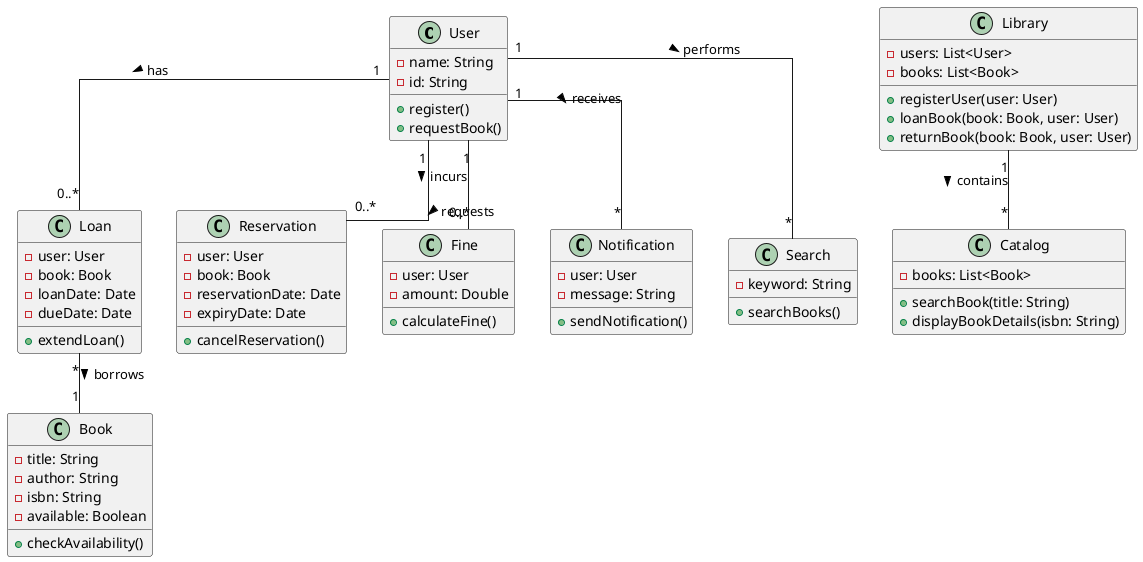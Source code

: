 @startuml
skinparam linetype ortho

class User {
    -name: String
    -id: String
    +register()
    +requestBook()
}

class Book {
    -title: String
    -author: String
    -isbn: String
    -available: Boolean
    +checkAvailability()
}

class Library {
    -users: List<User>
    -books: List<Book>
    +registerUser(user: User)
    +loanBook(book: Book, user: User)
    +returnBook(book: Book, user: User)
}

class Loan {
    -user: User
    -book: Book
    -loanDate: Date
    -dueDate: Date
    +extendLoan()
}

class Reservation {
    -user: User
    -book: Book
    -reservationDate: Date
    -expiryDate: Date
    +cancelReservation()
}

class Catalog {
    -books: List<Book>
    +searchBook(title: String)
    +displayBookDetails(isbn: String)
}

class Fine {
    -user: User
    -amount: Double
    +calculateFine()
}

class Notification {
    -user: User
    -message: String
    +sendNotification()
}

class Search {
    -keyword: String
    +searchBooks()
}

User "1" -- "0..*" Loan : has >
Loan "*" -- "1" Book : borrows >
User "1" -- "0..*" Reservation : requests >
User "1" -- "0..*" Fine : incurs >
Library "1" -- "*" Catalog : contains >
User "1" -- "*" Notification : receives >
User "1" -- "*" Search : performs >

@enduml
